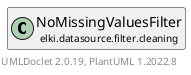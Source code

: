 @startuml
    remove .*\.(Instance|Par|Parameterizer|Factory)$
    set namespaceSeparator none
    hide empty fields
    hide empty methods

    class "<size:14>NoMissingValuesFilter.Par\n<size:10>elki.datasource.filter.cleaning" as elki.datasource.filter.cleaning.NoMissingValuesFilter.Par [[NoMissingValuesFilter.Par.html]] {
        +make(): NoMissingValuesFilter
    }

    interface "<size:14>Parameterizer\n<size:10>elki.utilities.optionhandling" as elki.utilities.optionhandling.Parameterizer [[../../../utilities/optionhandling/Parameterizer.html]] {
        {abstract} +make(): Object
    }
    class "<size:14>NoMissingValuesFilter\n<size:10>elki.datasource.filter.cleaning" as elki.datasource.filter.cleaning.NoMissingValuesFilter [[NoMissingValuesFilter.html]]

    elki.utilities.optionhandling.Parameterizer <|.. elki.datasource.filter.cleaning.NoMissingValuesFilter.Par
    elki.datasource.filter.cleaning.NoMissingValuesFilter +-- elki.datasource.filter.cleaning.NoMissingValuesFilter.Par

    center footer UMLDoclet 2.0.19, PlantUML 1.2022.8
@enduml
